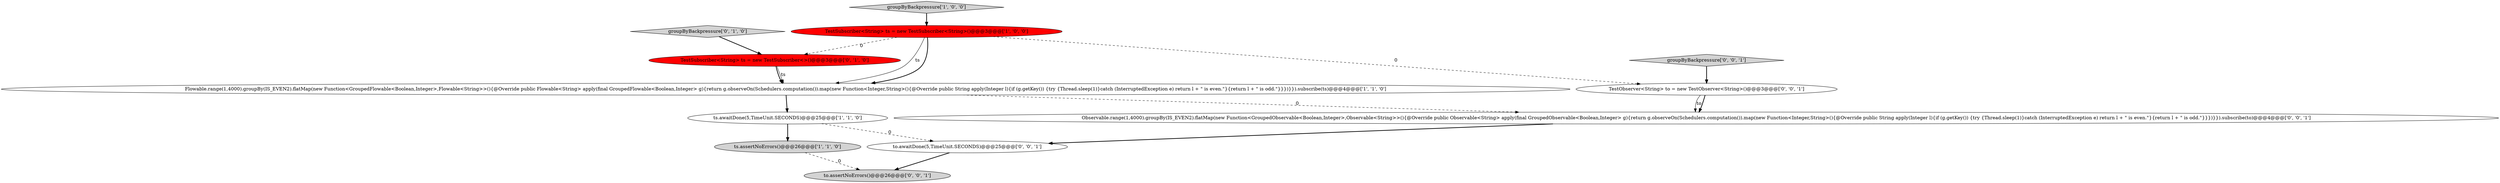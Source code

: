 digraph {
4 [style = filled, label = "Flowable.range(1,4000).groupBy(IS_EVEN2).flatMap(new Function<GroupedFlowable<Boolean,Integer>,Flowable<String>>(){@Override public Flowable<String> apply(final GroupedFlowable<Boolean,Integer> g){return g.observeOn(Schedulers.computation()).map(new Function<Integer,String>(){@Override public String apply(Integer l){if (g.getKey()) {try {Thread.sleep(1)}catch (InterruptedException e) return l + \" is even.\"}{return l + \" is odd.\"}}})}}).subscribe(ts)@@@4@@@['1', '1', '0']", fillcolor = white, shape = ellipse image = "AAA0AAABBB1BBB"];
2 [style = filled, label = "ts.assertNoErrors()@@@26@@@['1', '1', '0']", fillcolor = lightgray, shape = ellipse image = "AAA0AAABBB1BBB"];
6 [style = filled, label = "TestSubscriber<String> ts = new TestSubscriber<>()@@@3@@@['0', '1', '0']", fillcolor = red, shape = ellipse image = "AAA1AAABBB2BBB"];
0 [style = filled, label = "TestSubscriber<String> ts = new TestSubscriber<String>()@@@3@@@['1', '0', '0']", fillcolor = red, shape = ellipse image = "AAA1AAABBB1BBB"];
5 [style = filled, label = "groupByBackpressure['0', '1', '0']", fillcolor = lightgray, shape = diamond image = "AAA0AAABBB2BBB"];
9 [style = filled, label = "TestObserver<String> to = new TestObserver<String>()@@@3@@@['0', '0', '1']", fillcolor = white, shape = ellipse image = "AAA0AAABBB3BBB"];
1 [style = filled, label = "groupByBackpressure['1', '0', '0']", fillcolor = lightgray, shape = diamond image = "AAA0AAABBB1BBB"];
8 [style = filled, label = "groupByBackpressure['0', '0', '1']", fillcolor = lightgray, shape = diamond image = "AAA0AAABBB3BBB"];
7 [style = filled, label = "to.assertNoErrors()@@@26@@@['0', '0', '1']", fillcolor = lightgray, shape = ellipse image = "AAA0AAABBB3BBB"];
11 [style = filled, label = "to.awaitDone(5,TimeUnit.SECONDS)@@@25@@@['0', '0', '1']", fillcolor = white, shape = ellipse image = "AAA0AAABBB3BBB"];
3 [style = filled, label = "ts.awaitDone(5,TimeUnit.SECONDS)@@@25@@@['1', '1', '0']", fillcolor = white, shape = ellipse image = "AAA0AAABBB1BBB"];
10 [style = filled, label = "Observable.range(1,4000).groupBy(IS_EVEN2).flatMap(new Function<GroupedObservable<Boolean,Integer>,Observable<String>>(){@Override public Observable<String> apply(final GroupedObservable<Boolean,Integer> g){return g.observeOn(Schedulers.computation()).map(new Function<Integer,String>(){@Override public String apply(Integer l){if (g.getKey()) {try {Thread.sleep(1)}catch (InterruptedException e) return l + \" is even.\"}{return l + \" is odd.\"}}})}}).subscribe(to)@@@4@@@['0', '0', '1']", fillcolor = white, shape = ellipse image = "AAA0AAABBB3BBB"];
4->3 [style = bold, label=""];
6->4 [style = bold, label=""];
1->0 [style = bold, label=""];
0->4 [style = solid, label="ts"];
6->4 [style = solid, label="ts"];
9->10 [style = solid, label="to"];
3->2 [style = bold, label=""];
5->6 [style = bold, label=""];
9->10 [style = bold, label=""];
0->4 [style = bold, label=""];
0->9 [style = dashed, label="0"];
4->10 [style = dashed, label="0"];
2->7 [style = dashed, label="0"];
11->7 [style = bold, label=""];
3->11 [style = dashed, label="0"];
0->6 [style = dashed, label="0"];
8->9 [style = bold, label=""];
10->11 [style = bold, label=""];
}
